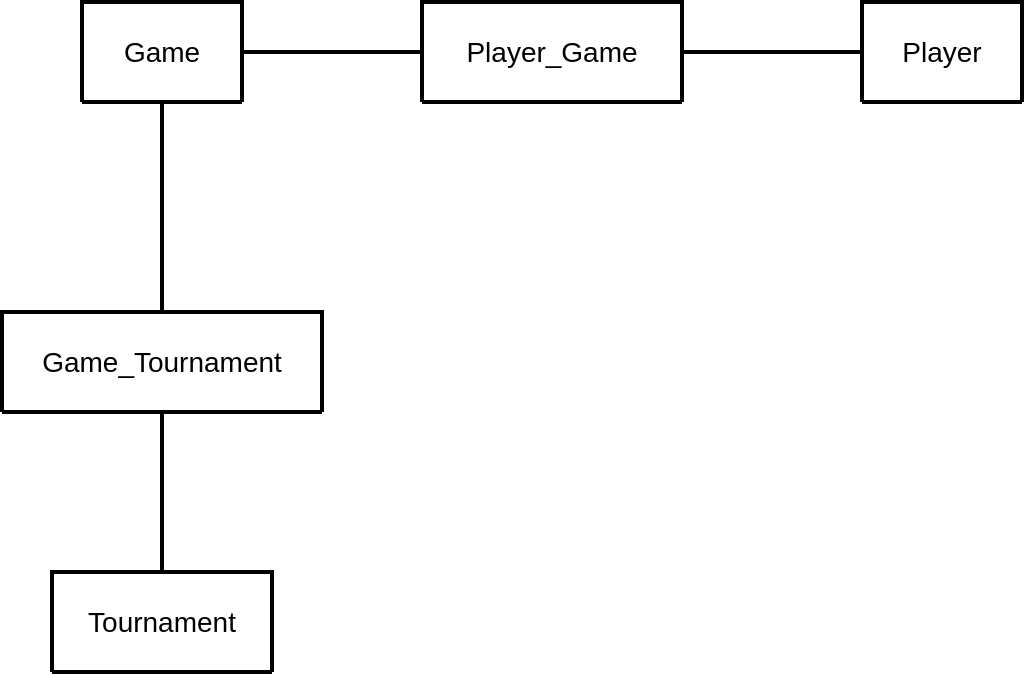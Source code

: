 <mxfile version="25.0.3">
  <diagram name="Page-1" id="FMK6nm6GWHUHw9-_l5Ho">
    <mxGraphModel dx="2924" dy="1188" grid="1" gridSize="10" guides="1" tooltips="1" connect="1" arrows="1" fold="1" page="1" pageScale="1" pageWidth="850" pageHeight="1100" math="0" shadow="0">
      <root>
        <mxCell id="0" />
        <mxCell id="1" parent="0" />
        <mxCell id="GQWNdHw3BBGkEzscd1Xp-1" value="Player" style="swimlane;childLayout=stackLayout;horizontal=1;startSize=50;horizontalStack=0;rounded=1;fontSize=14;fontStyle=0;strokeWidth=2;resizeParent=0;resizeLast=1;shadow=0;dashed=0;align=center;arcSize=4;whiteSpace=wrap;html=1;" vertex="1" collapsed="1" parent="1">
          <mxGeometry x="90" y="205" width="80" height="50" as="geometry">
            <mxRectangle x="540" y="170" width="160" height="180" as="alternateBounds" />
          </mxGeometry>
        </mxCell>
        <mxCell id="GQWNdHw3BBGkEzscd1Xp-2" value="&lt;ul&gt;&lt;li&gt;id&lt;/li&gt;&lt;li&gt;first_name&lt;/li&gt;&lt;li&gt;last_name&lt;/li&gt;&lt;li&gt;email&lt;/li&gt;&lt;li&gt;passowd&lt;/li&gt;&lt;li&gt;login&lt;/li&gt;&lt;/ul&gt;" style="align=left;strokeColor=none;fillColor=none;spacingLeft=4;fontSize=12;verticalAlign=top;resizable=0;rotatable=0;part=1;html=1;" vertex="1" parent="GQWNdHw3BBGkEzscd1Xp-1">
          <mxGeometry y="50" width="160" height="130" as="geometry" />
        </mxCell>
        <mxCell id="GQWNdHw3BBGkEzscd1Xp-4" style="edgeStyle=orthogonalEdgeStyle;rounded=0;orthogonalLoop=1;jettySize=auto;html=1;exitX=0.5;exitY=1;exitDx=0;exitDy=0;" edge="1" parent="GQWNdHw3BBGkEzscd1Xp-1" source="GQWNdHw3BBGkEzscd1Xp-2" target="GQWNdHw3BBGkEzscd1Xp-2">
          <mxGeometry relative="1" as="geometry" />
        </mxCell>
        <mxCell id="GQWNdHw3BBGkEzscd1Xp-5" value="Game" style="swimlane;childLayout=stackLayout;horizontal=1;startSize=50;horizontalStack=0;rounded=1;fontSize=14;fontStyle=0;strokeWidth=2;resizeParent=0;resizeLast=1;shadow=0;dashed=0;align=center;arcSize=4;whiteSpace=wrap;html=1;" vertex="1" collapsed="1" parent="1">
          <mxGeometry x="-300" y="205" width="80" height="50" as="geometry">
            <mxRectangle x="-340" y="170" width="160" height="120" as="alternateBounds" />
          </mxGeometry>
        </mxCell>
        <mxCell id="GQWNdHw3BBGkEzscd1Xp-6" value="&lt;ul&gt;&lt;li&gt;id&lt;/li&gt;&lt;li&gt;type&lt;/li&gt;&lt;li&gt;start date&lt;/li&gt;&lt;/ul&gt;" style="align=left;strokeColor=none;fillColor=none;spacingLeft=4;fontSize=12;verticalAlign=top;resizable=0;rotatable=0;part=1;html=1;" vertex="1" parent="GQWNdHw3BBGkEzscd1Xp-5">
          <mxGeometry y="50" width="160" height="70" as="geometry" />
        </mxCell>
        <mxCell id="GQWNdHw3BBGkEzscd1Xp-7" style="rounded=0;orthogonalLoop=1;jettySize=auto;html=1;exitX=1;exitY=0.5;exitDx=0;exitDy=0;entryX=0;entryY=0.5;entryDx=0;entryDy=0;strokeWidth=2;startArrow=none;startFill=0;endArrow=none;endFill=0;edgeStyle=orthogonalEdgeStyle;" edge="1" parent="1" source="GQWNdHw3BBGkEzscd1Xp-9" target="GQWNdHw3BBGkEzscd1Xp-1">
          <mxGeometry relative="1" as="geometry" />
        </mxCell>
        <mxCell id="GQWNdHw3BBGkEzscd1Xp-11" value="" style="rounded=0;orthogonalLoop=1;jettySize=auto;html=1;exitX=1;exitY=0.5;exitDx=0;exitDy=0;entryX=0;entryY=0.5;entryDx=0;entryDy=0;strokeWidth=2;startArrow=none;startFill=0;endArrow=none;endFill=0;edgeStyle=orthogonalEdgeStyle;" edge="1" parent="1" source="GQWNdHw3BBGkEzscd1Xp-5" target="GQWNdHw3BBGkEzscd1Xp-9">
          <mxGeometry relative="1" as="geometry">
            <mxPoint x="160" y="400" as="sourcePoint" />
            <mxPoint x="330" y="227" as="targetPoint" />
          </mxGeometry>
        </mxCell>
        <mxCell id="GQWNdHw3BBGkEzscd1Xp-9" value="Player_Game" style="swimlane;childLayout=stackLayout;horizontal=1;startSize=50;horizontalStack=0;rounded=1;fontSize=14;fontStyle=0;strokeWidth=2;resizeParent=0;resizeLast=1;shadow=0;dashed=0;align=center;arcSize=4;whiteSpace=wrap;html=1;" vertex="1" collapsed="1" parent="1">
          <mxGeometry x="-130" y="205" width="130" height="50" as="geometry">
            <mxRectangle x="-80" y="170" width="180" height="120" as="alternateBounds" />
          </mxGeometry>
        </mxCell>
        <mxCell id="GQWNdHw3BBGkEzscd1Xp-10" value="&lt;ul&gt;&lt;li&gt;(id_player, id_game)&lt;/li&gt;&lt;li&gt;score&lt;/li&gt;&lt;/ul&gt;" style="align=left;strokeColor=none;fillColor=none;spacingLeft=4;fontSize=12;verticalAlign=top;resizable=0;rotatable=0;part=1;html=1;" vertex="1" parent="GQWNdHw3BBGkEzscd1Xp-9">
          <mxGeometry y="50" width="180" height="70" as="geometry" />
        </mxCell>
        <mxCell id="GQWNdHw3BBGkEzscd1Xp-14" value="Tournament" style="swimlane;childLayout=stackLayout;horizontal=1;startSize=50;horizontalStack=0;rounded=1;fontSize=14;fontStyle=0;strokeWidth=2;resizeParent=0;resizeLast=1;shadow=0;dashed=0;align=center;arcSize=4;whiteSpace=wrap;html=1;" vertex="1" collapsed="1" parent="1">
          <mxGeometry x="-315" y="490" width="110" height="50" as="geometry">
            <mxRectangle x="-340" y="600" width="160" height="120" as="alternateBounds" />
          </mxGeometry>
        </mxCell>
        <mxCell id="GQWNdHw3BBGkEzscd1Xp-15" value="&lt;ul&gt;&lt;li&gt;id&lt;/li&gt;&lt;li&gt;start_date&lt;/li&gt;&lt;/ul&gt;" style="align=left;strokeColor=none;fillColor=none;spacingLeft=4;fontSize=12;verticalAlign=top;resizable=0;rotatable=0;part=1;html=1;" vertex="1" parent="GQWNdHw3BBGkEzscd1Xp-14">
          <mxGeometry y="50" width="160" height="70" as="geometry" />
        </mxCell>
        <mxCell id="GQWNdHw3BBGkEzscd1Xp-16" value="Game_Tournament" style="swimlane;childLayout=stackLayout;horizontal=1;startSize=50;horizontalStack=0;rounded=1;fontSize=14;fontStyle=0;strokeWidth=2;resizeParent=0;resizeLast=1;shadow=0;dashed=0;align=center;arcSize=4;whiteSpace=wrap;html=1;" vertex="1" collapsed="1" parent="1">
          <mxGeometry x="-340" y="360" width="160" height="50" as="geometry">
            <mxRectangle x="-415" y="390" width="310" height="120" as="alternateBounds" />
          </mxGeometry>
        </mxCell>
        <mxCell id="GQWNdHw3BBGkEzscd1Xp-17" value="&lt;ul&gt;&lt;li&gt;(id_game, id_tournament)&lt;/li&gt;&lt;li&gt;phase (quarter, semi_final_final)&lt;/li&gt;&lt;/ul&gt;" style="align=left;strokeColor=none;fillColor=none;spacingLeft=4;fontSize=12;verticalAlign=top;resizable=0;rotatable=0;part=1;html=1;" vertex="1" parent="GQWNdHw3BBGkEzscd1Xp-16">
          <mxGeometry y="50" width="310" height="70" as="geometry" />
        </mxCell>
        <mxCell id="GQWNdHw3BBGkEzscd1Xp-18" style="edgeStyle=orthogonalEdgeStyle;rounded=0;orthogonalLoop=1;jettySize=auto;html=1;exitX=0.5;exitY=1;exitDx=0;exitDy=0;entryX=0.5;entryY=0;entryDx=0;entryDy=0;strokeWidth=2;endArrow=none;endFill=0;" edge="1" parent="1" source="GQWNdHw3BBGkEzscd1Xp-6" target="GQWNdHw3BBGkEzscd1Xp-16">
          <mxGeometry relative="1" as="geometry" />
        </mxCell>
        <mxCell id="GQWNdHw3BBGkEzscd1Xp-19" style="edgeStyle=orthogonalEdgeStyle;rounded=0;orthogonalLoop=1;jettySize=auto;html=1;entryX=0.5;entryY=0;entryDx=0;entryDy=0;strokeWidth=2;endArrow=none;endFill=0;" edge="1" parent="1" source="GQWNdHw3BBGkEzscd1Xp-17" target="GQWNdHw3BBGkEzscd1Xp-14">
          <mxGeometry relative="1" as="geometry" />
        </mxCell>
      </root>
    </mxGraphModel>
  </diagram>
</mxfile>

